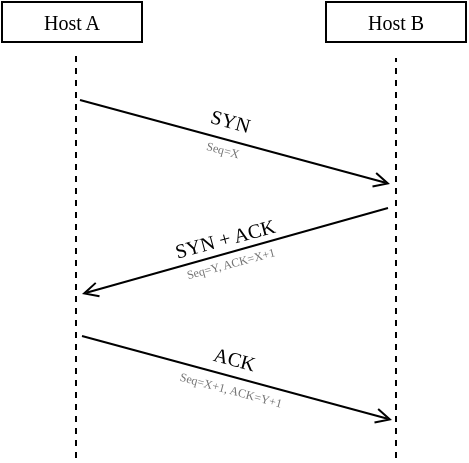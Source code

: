 <mxfile version="20.2.3"><diagram id="AzqDClET7dcJzGsHR13M" name="Page-1"><mxGraphModel dx="583" dy="300" grid="1" gridSize="10" guides="1" tooltips="1" connect="1" arrows="1" fold="1" page="1" pageScale="1" pageWidth="827" pageHeight="1169" math="0" shadow="0"><root><mxCell id="0"/><mxCell id="1" parent="0"/><mxCell id="uaC6J0QnaKZKQnQRaUaz-1" value="" style="endArrow=none;html=1;rounded=0;strokeWidth=1;dashed=1;" edge="1" parent="1"><mxGeometry width="50" height="50" relative="1" as="geometry"><mxPoint x="320" y="360" as="sourcePoint"/><mxPoint x="320" y="159" as="targetPoint"/></mxGeometry></mxCell><mxCell id="uaC6J0QnaKZKQnQRaUaz-2" value="" style="endArrow=none;html=1;rounded=0;strokeWidth=1;dashed=1;" edge="1" parent="1"><mxGeometry width="50" height="50" relative="1" as="geometry"><mxPoint x="480" y="360" as="sourcePoint"/><mxPoint x="480" y="160" as="targetPoint"/></mxGeometry></mxCell><mxCell id="uaC6J0QnaKZKQnQRaUaz-3" value="" style="endArrow=open;html=1;rounded=0;strokeWidth=1;endFill=0;" edge="1" parent="1"><mxGeometry width="50" height="50" relative="1" as="geometry"><mxPoint x="322" y="181" as="sourcePoint"/><mxPoint x="477" y="223" as="targetPoint"/></mxGeometry></mxCell><mxCell id="uaC6J0QnaKZKQnQRaUaz-4" value="SYN" style="text;html=1;align=center;verticalAlign=middle;resizable=0;points=[];autosize=1;strokeColor=none;fillColor=none;fontFamily=Bahnschrift;rotation=15;fontSize=10;rounded=0;" vertex="1" parent="1"><mxGeometry x="377" y="176" width="40" height="30" as="geometry"/></mxCell><mxCell id="uaC6J0QnaKZKQnQRaUaz-9" value="Host A" style="whiteSpace=wrap;html=1;fontFamily=Bahnschrift;fontSize=10;fontColor=default;fillColor=none;gradientColor=none;rounded=0;" vertex="1" parent="1"><mxGeometry x="283" y="132" width="70" height="20" as="geometry"/></mxCell><mxCell id="uaC6J0QnaKZKQnQRaUaz-10" value="Host B" style="whiteSpace=wrap;html=1;fontFamily=Bahnschrift;fontSize=10;fontColor=default;fillColor=none;gradientColor=none;rounded=0;" vertex="1" parent="1"><mxGeometry x="445" y="132" width="70" height="20" as="geometry"/></mxCell><mxCell id="uaC6J0QnaKZKQnQRaUaz-11" value="" style="endArrow=open;html=1;rounded=0;strokeWidth=1;endFill=0;fillColor=#60a917;strokeColor=#000000;" edge="1" parent="1"><mxGeometry width="50" height="50" relative="1" as="geometry"><mxPoint x="476" y="235" as="sourcePoint"/><mxPoint x="323" y="278" as="targetPoint"/></mxGeometry></mxCell><mxCell id="uaC6J0QnaKZKQnQRaUaz-12" value="&lt;div style=&quot;font-size: 10px;&quot;&gt;SYN + ACK&lt;br style=&quot;font-size: 10px;&quot;&gt;&lt;/div&gt;" style="text;html=1;align=center;verticalAlign=middle;resizable=0;points=[];autosize=1;strokeColor=none;fillColor=none;fontSize=10;fontFamily=Bahnschrift;fontColor=default;rotation=-15;rounded=0;" vertex="1" parent="1"><mxGeometry x="359" y="235" width="70" height="30" as="geometry"/></mxCell><mxCell id="uaC6J0QnaKZKQnQRaUaz-14" value="" style="endArrow=open;html=1;rounded=0;strokeWidth=1;endFill=0;" edge="1" parent="1"><mxGeometry width="50" height="50" relative="1" as="geometry"><mxPoint x="323" y="299" as="sourcePoint"/><mxPoint x="478" y="341" as="targetPoint"/></mxGeometry></mxCell><mxCell id="uaC6J0QnaKZKQnQRaUaz-15" value="ACK" style="text;html=1;align=center;verticalAlign=middle;resizable=0;points=[];autosize=1;strokeColor=none;fillColor=none;fontFamily=Bahnschrift;rotation=15;fontSize=10;rounded=0;" vertex="1" parent="1"><mxGeometry x="379" y="295" width="40" height="30" as="geometry"/></mxCell><mxCell id="uaC6J0QnaKZKQnQRaUaz-21" value="Seq=X" style="text;html=1;align=center;verticalAlign=middle;resizable=0;points=[];autosize=1;strokeColor=none;fillColor=none;fontSize=6;fontFamily=Bahnschrift;fontColor=#737373;fontStyle=0;rotation=15;" vertex="1" parent="1"><mxGeometry x="373" y="196" width="40" height="20" as="geometry"/></mxCell><mxCell id="uaC6J0QnaKZKQnQRaUaz-22" value="Seq=Y, ACK=X+1" style="text;html=1;align=center;verticalAlign=middle;resizable=0;points=[];autosize=1;strokeColor=none;fillColor=none;fontSize=6;fontFamily=Bahnschrift;fontColor=#737373;fontStyle=0;rotation=-15;" vertex="1" parent="1"><mxGeometry x="367" y="253" width="60" height="20" as="geometry"/></mxCell><mxCell id="uaC6J0QnaKZKQnQRaUaz-23" value="&lt;div&gt;Seq=X+1, ACK=Y+1&lt;/div&gt;" style="text;html=1;align=center;verticalAlign=middle;resizable=0;points=[];autosize=1;strokeColor=none;fillColor=none;fontSize=6;fontFamily=Bahnschrift;fontColor=#737373;fontStyle=0;rotation=15;" vertex="1" parent="1"><mxGeometry x="362" y="316" width="70" height="20" as="geometry"/></mxCell></root></mxGraphModel></diagram></mxfile>